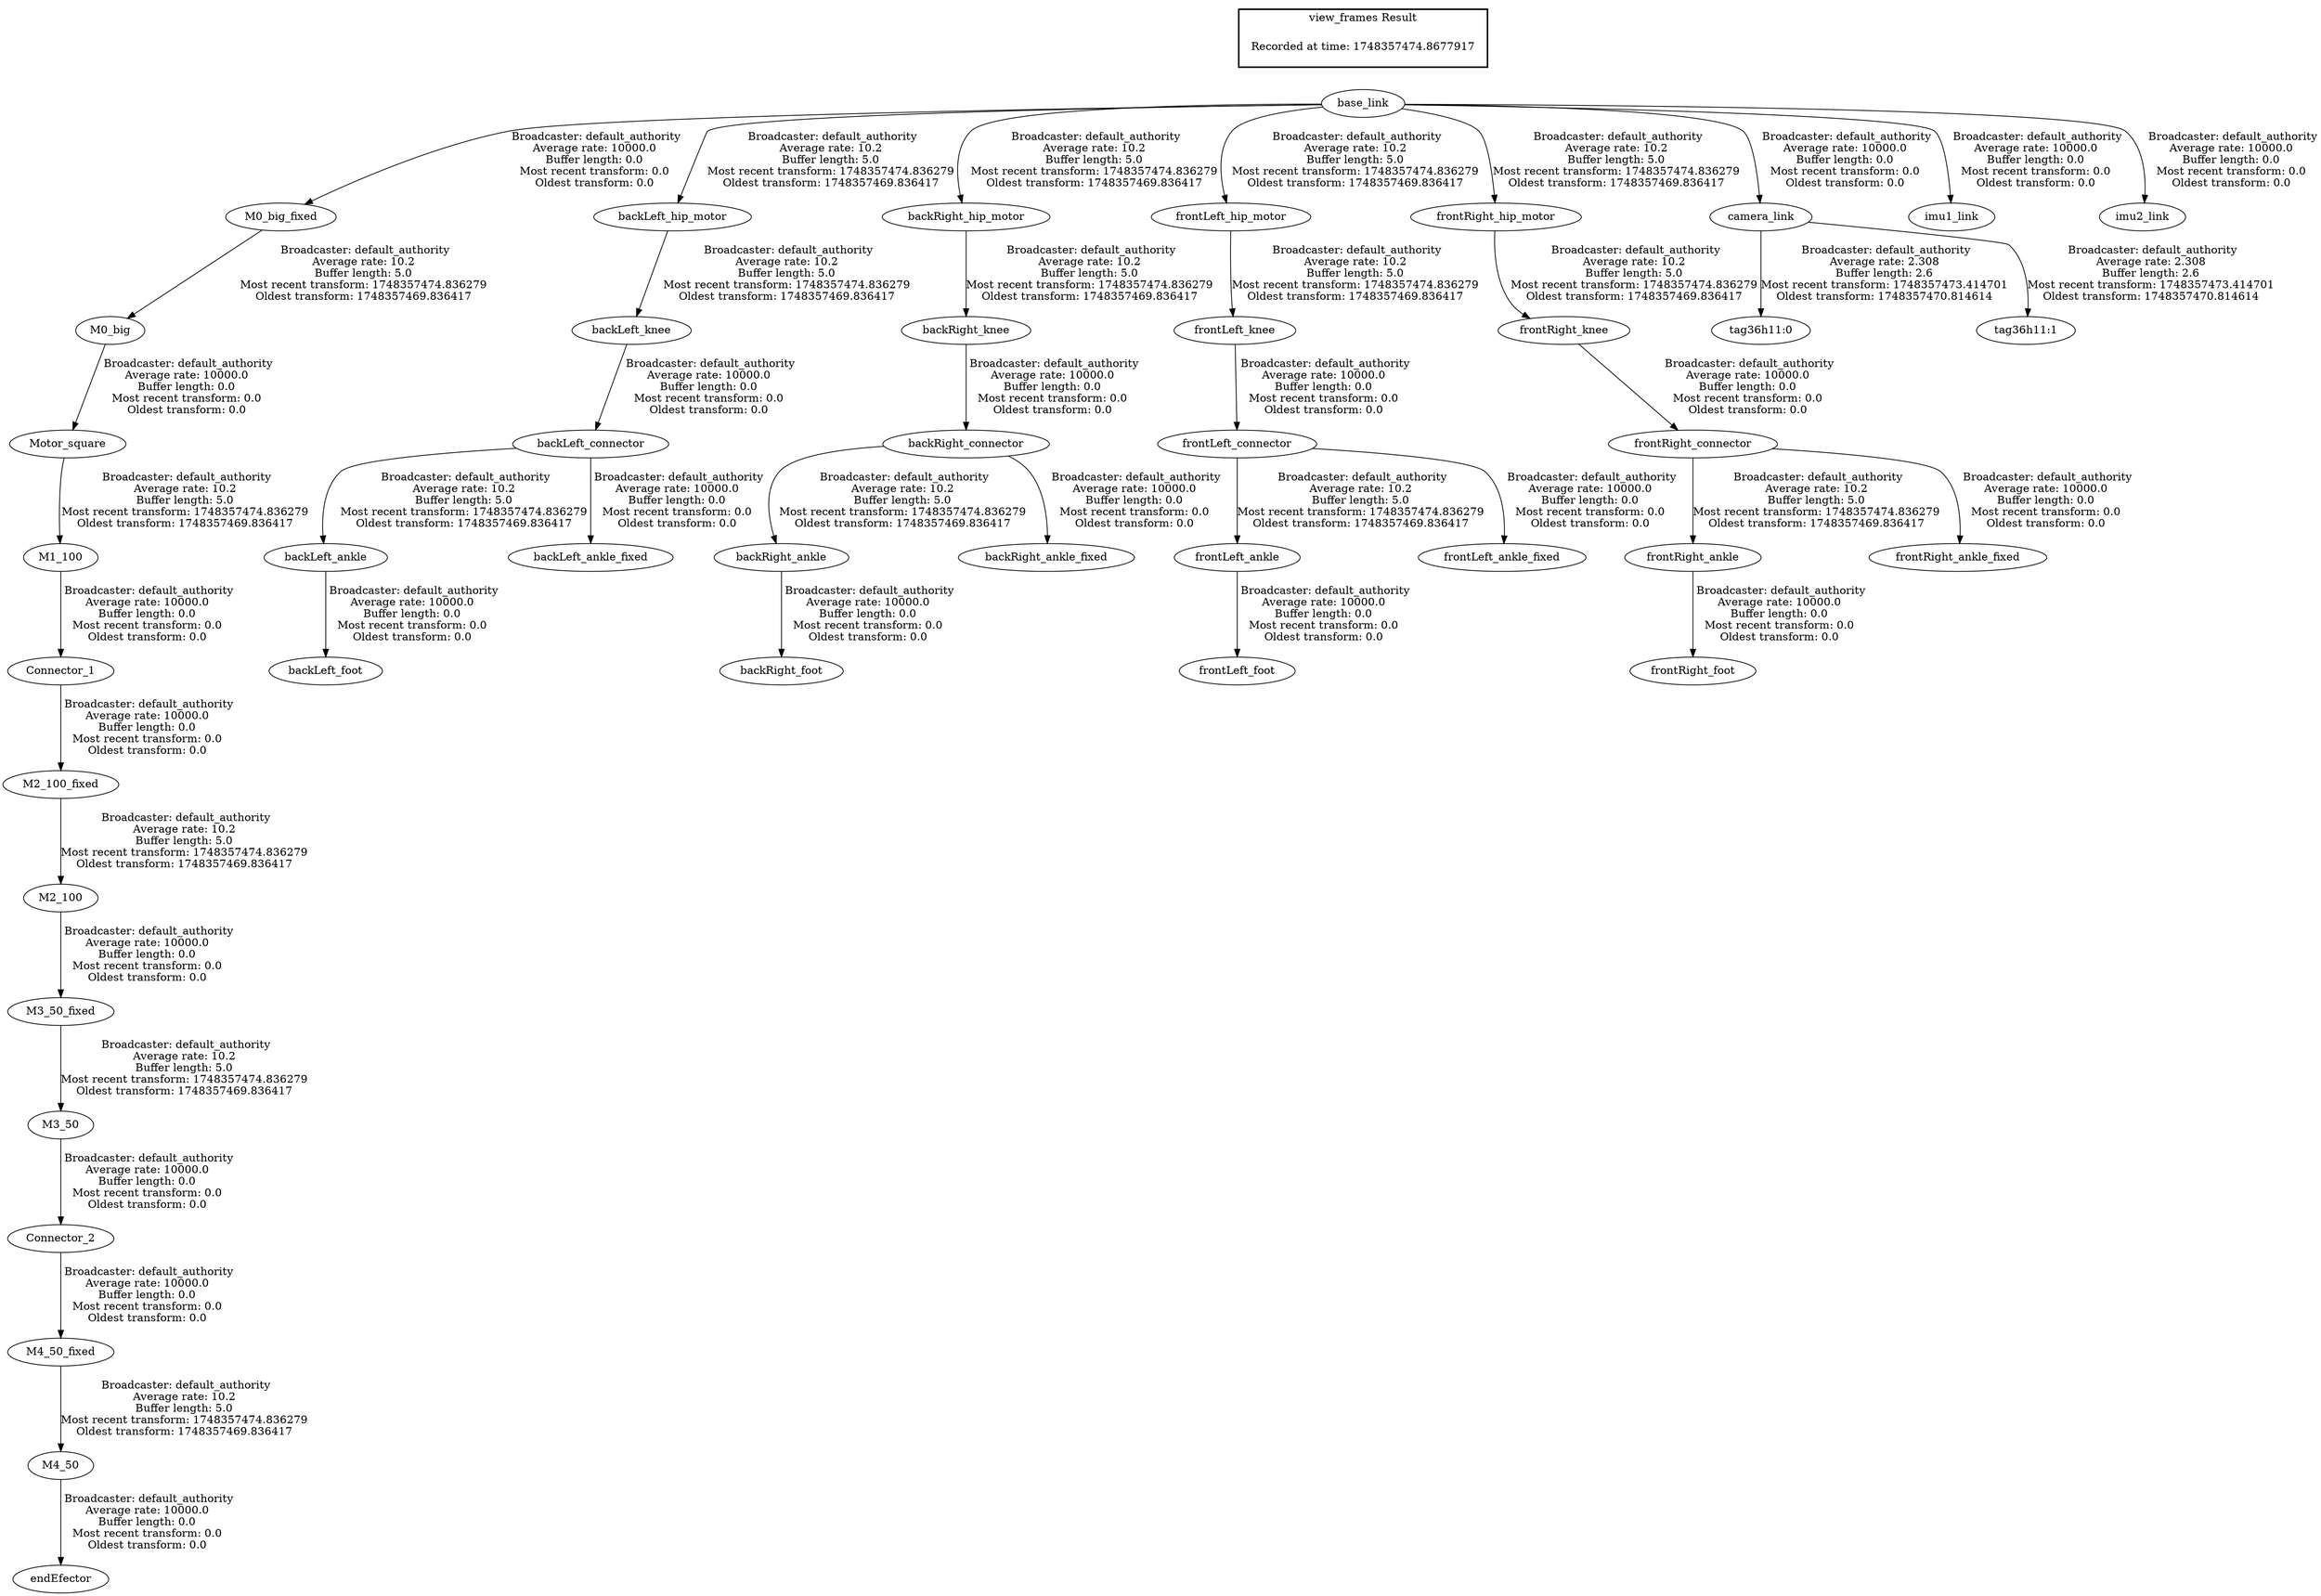 digraph G {
"M0_big_fixed" -> "M0_big"[label=" Broadcaster: default_authority\nAverage rate: 10.2\nBuffer length: 5.0\nMost recent transform: 1748357474.836279\nOldest transform: 1748357469.836417\n"];
"base_link" -> "M0_big_fixed"[label=" Broadcaster: default_authority\nAverage rate: 10000.0\nBuffer length: 0.0\nMost recent transform: 0.0\nOldest transform: 0.0\n"];
"Motor_square" -> "M1_100"[label=" Broadcaster: default_authority\nAverage rate: 10.2\nBuffer length: 5.0\nMost recent transform: 1748357474.836279\nOldest transform: 1748357469.836417\n"];
"M0_big" -> "Motor_square"[label=" Broadcaster: default_authority\nAverage rate: 10000.0\nBuffer length: 0.0\nMost recent transform: 0.0\nOldest transform: 0.0\n"];
"M2_100_fixed" -> "M2_100"[label=" Broadcaster: default_authority\nAverage rate: 10.2\nBuffer length: 5.0\nMost recent transform: 1748357474.836279\nOldest transform: 1748357469.836417\n"];
"Connector_1" -> "M2_100_fixed"[label=" Broadcaster: default_authority\nAverage rate: 10000.0\nBuffer length: 0.0\nMost recent transform: 0.0\nOldest transform: 0.0\n"];
"M3_50_fixed" -> "M3_50"[label=" Broadcaster: default_authority\nAverage rate: 10.2\nBuffer length: 5.0\nMost recent transform: 1748357474.836279\nOldest transform: 1748357469.836417\n"];
"M2_100" -> "M3_50_fixed"[label=" Broadcaster: default_authority\nAverage rate: 10000.0\nBuffer length: 0.0\nMost recent transform: 0.0\nOldest transform: 0.0\n"];
"M4_50_fixed" -> "M4_50"[label=" Broadcaster: default_authority\nAverage rate: 10.2\nBuffer length: 5.0\nMost recent transform: 1748357474.836279\nOldest transform: 1748357469.836417\n"];
"Connector_2" -> "M4_50_fixed"[label=" Broadcaster: default_authority\nAverage rate: 10000.0\nBuffer length: 0.0\nMost recent transform: 0.0\nOldest transform: 0.0\n"];
"backLeft_connector" -> "backLeft_ankle"[label=" Broadcaster: default_authority\nAverage rate: 10.2\nBuffer length: 5.0\nMost recent transform: 1748357474.836279\nOldest transform: 1748357469.836417\n"];
"backLeft_knee" -> "backLeft_connector"[label=" Broadcaster: default_authority\nAverage rate: 10000.0\nBuffer length: 0.0\nMost recent transform: 0.0\nOldest transform: 0.0\n"];
"base_link" -> "backLeft_hip_motor"[label=" Broadcaster: default_authority\nAverage rate: 10.2\nBuffer length: 5.0\nMost recent transform: 1748357474.836279\nOldest transform: 1748357469.836417\n"];
"backLeft_hip_motor" -> "backLeft_knee"[label=" Broadcaster: default_authority\nAverage rate: 10.2\nBuffer length: 5.0\nMost recent transform: 1748357474.836279\nOldest transform: 1748357469.836417\n"];
"backRight_connector" -> "backRight_ankle"[label=" Broadcaster: default_authority\nAverage rate: 10.2\nBuffer length: 5.0\nMost recent transform: 1748357474.836279\nOldest transform: 1748357469.836417\n"];
"backRight_knee" -> "backRight_connector"[label=" Broadcaster: default_authority\nAverage rate: 10000.0\nBuffer length: 0.0\nMost recent transform: 0.0\nOldest transform: 0.0\n"];
"base_link" -> "backRight_hip_motor"[label=" Broadcaster: default_authority\nAverage rate: 10.2\nBuffer length: 5.0\nMost recent transform: 1748357474.836279\nOldest transform: 1748357469.836417\n"];
"backRight_hip_motor" -> "backRight_knee"[label=" Broadcaster: default_authority\nAverage rate: 10.2\nBuffer length: 5.0\nMost recent transform: 1748357474.836279\nOldest transform: 1748357469.836417\n"];
"frontLeft_connector" -> "frontLeft_ankle"[label=" Broadcaster: default_authority\nAverage rate: 10.2\nBuffer length: 5.0\nMost recent transform: 1748357474.836279\nOldest transform: 1748357469.836417\n"];
"frontLeft_knee" -> "frontLeft_connector"[label=" Broadcaster: default_authority\nAverage rate: 10000.0\nBuffer length: 0.0\nMost recent transform: 0.0\nOldest transform: 0.0\n"];
"base_link" -> "frontLeft_hip_motor"[label=" Broadcaster: default_authority\nAverage rate: 10.2\nBuffer length: 5.0\nMost recent transform: 1748357474.836279\nOldest transform: 1748357469.836417\n"];
"frontLeft_hip_motor" -> "frontLeft_knee"[label=" Broadcaster: default_authority\nAverage rate: 10.2\nBuffer length: 5.0\nMost recent transform: 1748357474.836279\nOldest transform: 1748357469.836417\n"];
"frontRight_connector" -> "frontRight_ankle"[label=" Broadcaster: default_authority\nAverage rate: 10.2\nBuffer length: 5.0\nMost recent transform: 1748357474.836279\nOldest transform: 1748357469.836417\n"];
"frontRight_knee" -> "frontRight_connector"[label=" Broadcaster: default_authority\nAverage rate: 10000.0\nBuffer length: 0.0\nMost recent transform: 0.0\nOldest transform: 0.0\n"];
"base_link" -> "frontRight_hip_motor"[label=" Broadcaster: default_authority\nAverage rate: 10.2\nBuffer length: 5.0\nMost recent transform: 1748357474.836279\nOldest transform: 1748357469.836417\n"];
"frontRight_hip_motor" -> "frontRight_knee"[label=" Broadcaster: default_authority\nAverage rate: 10.2\nBuffer length: 5.0\nMost recent transform: 1748357474.836279\nOldest transform: 1748357469.836417\n"];
"M1_100" -> "Connector_1"[label=" Broadcaster: default_authority\nAverage rate: 10000.0\nBuffer length: 0.0\nMost recent transform: 0.0\nOldest transform: 0.0\n"];
"M3_50" -> "Connector_2"[label=" Broadcaster: default_authority\nAverage rate: 10000.0\nBuffer length: 0.0\nMost recent transform: 0.0\nOldest transform: 0.0\n"];
"backLeft_connector" -> "backLeft_ankle_fixed"[label=" Broadcaster: default_authority\nAverage rate: 10000.0\nBuffer length: 0.0\nMost recent transform: 0.0\nOldest transform: 0.0\n"];
"backLeft_ankle" -> "backLeft_foot"[label=" Broadcaster: default_authority\nAverage rate: 10000.0\nBuffer length: 0.0\nMost recent transform: 0.0\nOldest transform: 0.0\n"];
"backRight_connector" -> "backRight_ankle_fixed"[label=" Broadcaster: default_authority\nAverage rate: 10000.0\nBuffer length: 0.0\nMost recent transform: 0.0\nOldest transform: 0.0\n"];
"backRight_ankle" -> "backRight_foot"[label=" Broadcaster: default_authority\nAverage rate: 10000.0\nBuffer length: 0.0\nMost recent transform: 0.0\nOldest transform: 0.0\n"];
"base_link" -> "camera_link"[label=" Broadcaster: default_authority\nAverage rate: 10000.0\nBuffer length: 0.0\nMost recent transform: 0.0\nOldest transform: 0.0\n"];
"M4_50" -> "endEfector"[label=" Broadcaster: default_authority\nAverage rate: 10000.0\nBuffer length: 0.0\nMost recent transform: 0.0\nOldest transform: 0.0\n"];
"frontLeft_connector" -> "frontLeft_ankle_fixed"[label=" Broadcaster: default_authority\nAverage rate: 10000.0\nBuffer length: 0.0\nMost recent transform: 0.0\nOldest transform: 0.0\n"];
"frontLeft_ankle" -> "frontLeft_foot"[label=" Broadcaster: default_authority\nAverage rate: 10000.0\nBuffer length: 0.0\nMost recent transform: 0.0\nOldest transform: 0.0\n"];
"frontRight_connector" -> "frontRight_ankle_fixed"[label=" Broadcaster: default_authority\nAverage rate: 10000.0\nBuffer length: 0.0\nMost recent transform: 0.0\nOldest transform: 0.0\n"];
"frontRight_ankle" -> "frontRight_foot"[label=" Broadcaster: default_authority\nAverage rate: 10000.0\nBuffer length: 0.0\nMost recent transform: 0.0\nOldest transform: 0.0\n"];
"base_link" -> "imu1_link"[label=" Broadcaster: default_authority\nAverage rate: 10000.0\nBuffer length: 0.0\nMost recent transform: 0.0\nOldest transform: 0.0\n"];
"base_link" -> "imu2_link"[label=" Broadcaster: default_authority\nAverage rate: 10000.0\nBuffer length: 0.0\nMost recent transform: 0.0\nOldest transform: 0.0\n"];
"camera_link" -> "tag36h11:0"[label=" Broadcaster: default_authority\nAverage rate: 2.308\nBuffer length: 2.6\nMost recent transform: 1748357473.414701\nOldest transform: 1748357470.814614\n"];
"camera_link" -> "tag36h11:1"[label=" Broadcaster: default_authority\nAverage rate: 2.308\nBuffer length: 2.6\nMost recent transform: 1748357473.414701\nOldest transform: 1748357470.814614\n"];
edge [style=invis];
 subgraph cluster_legend { style=bold; color=black; label ="view_frames Result";
"Recorded at time: 1748357474.8677917"[ shape=plaintext ] ;
}->"base_link";
}